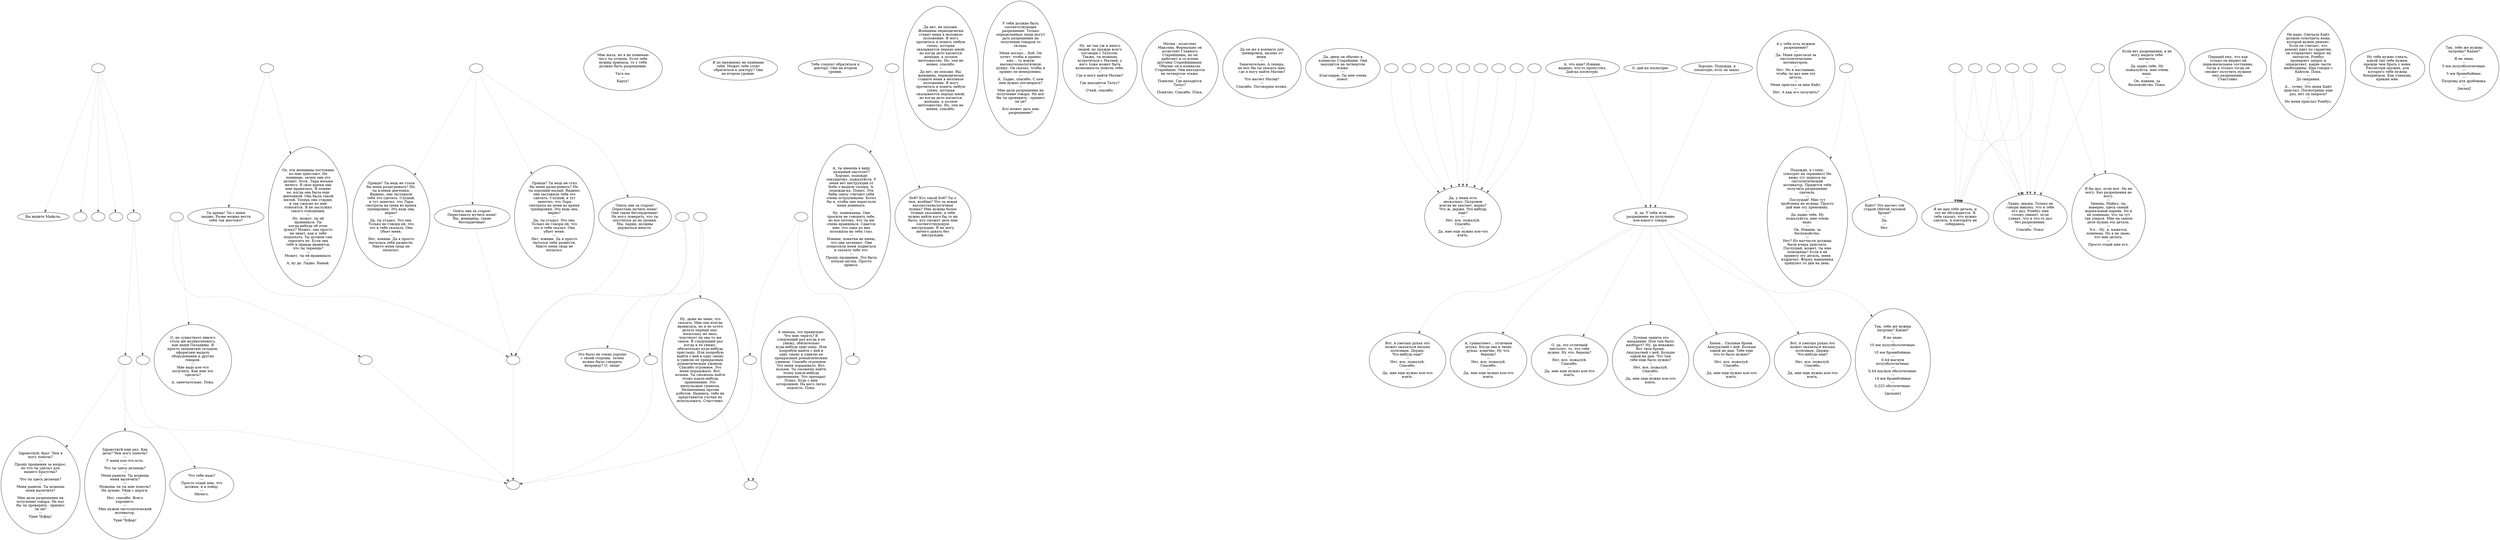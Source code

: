 digraph michael {
  "start" [style=filled       fillcolor="#FFFFFF"       color="#000000"]
  "start" -> "look_at_p_proc" [style=dotted color="#555555"]
  "start" -> "pickup_p_proc" [style=dotted color="#555555"]
  "start" -> "talk_p_proc" [style=dotted color="#555555"]
  "start" -> "critter_p_proc" [style=dotted color="#555555"]
  "start" -> "destroy_p_proc" [style=dotted color="#555555"]
  "start" [label=""]
  "goto3" [style=filled       fillcolor="#FFFFFF"       color="#000000"]
  "goto3" [label="Здравствуй, брат. Чем я\nмогу помочь?\n---\nПрошу прощения за вопрос,\nно что ты сделал для\nнашего Братства?\n---\nЧто ты здесь делаешь?\n---\nМеня ранили. Ты можешь\nменя вылечить?\n---\nМне дали разрешение на\nполучение товара. Не мог\nбы ты проверить - пришел\nли он?\n---\nУрак Чуфар!"]
  "goto3a" [style=filled       fillcolor="#FFFFFF"       color="#000000"]
  "goto3a" -> "UpReact" [style=dotted color="#555555"]
  "goto3a" -> "goto11" [style=dotted color="#555555"]
  "goto3a" [label=""]
  "goto4" [style=filled       fillcolor="#FFFFFF"       color="#000000"]
  "goto4" [label="Мне жаль, но я не понимаю\nчего ты хочешь. Если тебе\nнужны припасы, то у тебя\nдолжно быть разрешение.\n---\nТага ма.\n---\nКаруу!"]
  "goto5" [style=filled       fillcolor="#FFFFFF"       color="#000000"]
  "goto5" [label="Я по прежнему не понимаю\nтебя. Может тебе стоит\nобратиться к доктору? Она\nна втором уровне."]
  "goto10" [style=filled       fillcolor="#FFFFFF"       color="#000000"]
  "goto10" [label="Тебе следует обратиться к\nдоктору. Она на втором\nуровне."]
  "goto11" [style=filled       fillcolor="#FFFFFF"       color="#000000"]
  "goto11" [label="О, не существует никого\nстоль же великолепного,\nкак наши Паладины. Я\nпросто заправляю складом,\nоформляю выдачу\nоборудования и других\nтоваров.\n---\nМне надо кое-что\nполучить. Как мне это\nсделать?\n---\nА, замечательно. Пока."]
  "goto11a" [style=filled       fillcolor="#FFFFFF"       color="#000000"]
  "goto11a" -> "goto13" [style=dotted color="#555555"]
  "goto11a" -> "goto12" [style=dotted color="#555555"]
  "goto11a" [label=""]
  "goto12" [style=filled       fillcolor="#FFFFFF"       color="#000000"]
  "goto12" [label="Боб? Кто такой Боб? Ты о\nчем, вообще? Что за новая\nвысокотехнологичная\nпушка? Мне нужны более\nточные указания, а тебе\nнужно найти кого бы то ни\nбыло, кто сможет дать мне\nсоответствующую\nинструкцию. Я не могу\nничего давать без\nинструкции."]
  "goto13" [style=filled       fillcolor="#FFFFFF"       color="#000000"]
  "goto13" [label="А, ты имеешь в виду\nлазерный пистолет?\nХорошо, подожди\nсекундочку, пожалуйста. У\nменя нет инструкции от\nБоба о выдаче лазера. А,\nподожди-ка. Понял. Эти\nбабы снизу считают себя\nочень остроумными. Хотел\nбы я, чтобы они перестали\nменя донимать.\n---\nНу, понимаешь. Они\nпросили не говорить тебе,\nно все потому, что ты им\nочень нравишься. Сдается\nмне, что одна из них\nположила на тебя глаз.\n---\nИзвини, понятия не имею,\nчто они затевают. Они\nпопросили меня подняться\nи сказать тебе это.\n---\nПрошу прощения. Это была\nплохая шутка. Просто\nприкол."]
  "goto13a" [style=filled       fillcolor="#FFFFFF"       color="#000000"]
  "goto13a" -> "goto16" [style=dotted color="#555555"]
  "goto13a" -> "goto18" [style=dotted color="#555555"]
  "goto13a" -> "goto14" [style=dotted color="#555555"]
  "goto13a" -> "goto17" [style=dotted color="#555555"]
  "goto13a" [label=""]
  "goto13b" [style=filled       fillcolor="#FFFFFF"       color="#000000"]
  "goto13b" -> "goto22" [style=dotted color="#555555"]
  "goto13b" -> "goto15" [style=dotted color="#555555"]
  "goto13b" [label=""]
  "goto14" [style=filled       fillcolor="#FFFFFF"       color="#000000"]
  "goto14" -> "DownReact" [style=dotted color="#555555"]
  "goto14" [label="Опять они за старое!\nПерестань мучить меня!\nОни такие бессердечные!\nНе могу поверить, что ты\nопустился до их уровня.\nМы, парни, должны\nдержаться вместе."]
  "goto15" [style=filled       fillcolor="#FFFFFF"       color="#000000"]
  "goto15" -> "DownReact" [style=dotted color="#555555"]
  "goto15" [label="Ты врешь! Ты с ними\nзаодно. Разве можно вести\nсебя так жестоко?"]
  "goto16" [style=filled       fillcolor="#FFFFFF"       color="#000000"]
  "goto16" [label="Правда? Ты ведь не стал\nбы меня разыгрывать? Не,\nты хороший малый. Видимо,\nони заставили тебя это\nсделать. Слушай, я тут\nзаметил, что Лара\nсмотрела на меня во время\nтренировки. Это ведь она,\nверно?\n---\nДа, ты угадал. Это она.\nТолько не говори ей, что\nэто я тебе сказал. Она\nубьет меня.\n---\nНет, извини. Да я просто\nпытался тебя развести.\nНикто меня сюда не\nпосылал."]
  "goto16a" [style=filled       fillcolor="#FFFFFF"       color="#000000"]
  "goto16a" -> "BigUpReact" [style=dotted color="#555555"]
  "goto16a" -> "goto19" [style=dotted color="#555555"]
  "goto16a" [label=""]
  "goto16b" [style=filled       fillcolor="#FFFFFF"       color="#000000"]
  "goto16b" -> "DownReact" [style=dotted color="#555555"]
  "goto16b" -> "goto20" [style=dotted color="#555555"]
  "goto16b" [label=""]
  "goto17" [style=filled       fillcolor="#FFFFFF"       color="#000000"]
  "goto17" -> "DownReact" [style=dotted color="#555555"]
  "goto17" [label="Опять они за старое!\nПерестаньте мучить меня!\nВы, женщины, такие\nбессердечные!"]
  "goto18" [style=filled       fillcolor="#FFFFFF"       color="#000000"]
  "goto18" [label="Правда? Ты ведь не стала\nбы меня разыгрывать? Не,\nты клевая девчонка.\nВидимо, они заставили\nтебя это сделать. Слушай,\nя тут заметил, что Лара\nсмотрела на меня во время\nтренировки. Это ведь она,\nверно?\n---\nДа, ты угадал. Это она.\nТолько не говори ей, что\nэто я тебе сказала. Она\nубьет меня.\n---\nНет, извини. Да я просто\nпыталась тебя развести.\nНикто меня сюда не\nпосылал."]
  "goto19" [style=filled       fillcolor="#FFFFFF"       color="#000000"]
  "goto19" -> "TopReact" [style=dotted color="#555555"]
  "goto19" [label="Ну, даже не знаю, что\nсказать. Мне она всегда\nнравилась, но я не хотел\nделать первый шаг,\nпоскольку не знал,\nчувствует ли она то же\nсамое. В следующий раз\nкогда я ее увижу,\nобязательно куда-нибудь\nприглашу. Или попробую\nвыйти с ней в одну смену\nи удивлю ее прекрасным\nромантическим ужином.\nСпасибо огромное. Это\nменя порадовало. Вот,\nвозьми. Ты сможешь найти\nэтому какое-нибудь\nприменение. Это\nимпульсные гранаты.\nНезаменимы против\nроботов. Надеюсь, тебе не\nпредставится случая их\nиспользовать. Счастливо."]
  "goto20" [style=filled       fillcolor="#FFFFFF"       color="#000000"]
  "goto20" [label="Это было не очень хорошо\nс твоей стороны. Зачем\nнужно было говорить\nнеправду? О, люди!"]
  "goto22" [style=filled       fillcolor="#FFFFFF"       color="#000000"]
  "goto22" [label="Ох, эти женщины постоянно\nко мне пристают. Не\nпонимаю, зачем они это\nделают. Хотя, Лара весьма\nничего. В свое время она\nмне нравилась. Я помню\nее, когда она была еще\nдевчонкой. Она была такой\nмилой. Теперь она старше,\nи так ужасно ко мне\nотносится. Я не заслужил\nтакого отношения.\n---\nНу, может, ты ей\nнравишься. Ты\nкогда-нибудь об этом\nдумал? Может, она просто\nне знает, как к тебе\nподъехать. Ты должен сам\nспросить ее. Если она\nтебе и правда нравится,\nчто ты теряешь?\n---\nМожет, ты ей нравишься.\n---\nА, ну да. Ладно. Бывай."]
  "goto23" [style=filled       fillcolor="#FFFFFF"       color="#000000"]
  "goto23" -> "TopReact" [style=dotted color="#555555"]
  "goto23" [label="А знаешь, это правильно.\nЧто мне терять? В\nследующий раз когда я ее\nувижу, обязательно\nкуда-нибудь приглашу. Или\nпопробую выйти с ней в\nодну смену и удивлю ее\nпрекрасным романтическим\nужином. Спасибо огромное.\nЭто меня порадовало. Вот,\nвозьми. Ты сможешь найти\nэтому какое-нибудь\nприменение. Это препарат\nПсихо. Будь с ним\nосторожней. На него легко\nподсесть. Пока."]
  "goto24" [style=filled       fillcolor="#FFFFFF"       color="#000000"]
  "goto24" [label="Да нет, не похоже.\nЖенщины периодически\nставят меня в неловкое\nположение. Я могу\nпрочитать и понять любую\nсхему, которая\nоказывается передо мной;\nно когда дело касается\nженщин, я полное\nничтожество. Но, тем не\nменее, спасибо.\n---\nДа нет, не похоже. Вы,\nженщины, периодически\nставите меня в неловкое\nположение. Я могу\nпрочитать и понять любую\nсхему, которая\nоказывается передо мной;\nно когда дело касается\nженщин, я полное\nничтожество. Но, тем не\nменее, спасибо."]
  "goto26" [style=filled       fillcolor="#FFFFFF"       color="#000000"]
  "goto26" [label="У тебя должно быть\nсоответствующее\nразрешение. Только\nопределенные люди могут\nдать разрешение на\nполучение товаров со\nсклада.\n---\nМеня послал... Боб. Он\nхочет, чтобы я принес\nему... ту новую\nвысокотехнологичную\nпушку. Он сказал, чтобы я\nпринес ее немедленно.\n---\nА. Ладно, спасибо. С кем\nмне нужно поговорить?\n---\nМне дали разрешение на\nполучение товара. Не мог\nбы ты проверить - пришел\nли он?\n---\nКто может дать мне\nразрешение?"]
  "goto27" [style=filled       fillcolor="#FFFFFF"       color="#000000"]
  "goto27" [label="Ну, не так уж и много\nлюдей; но прежде всего\nпоговори с Талусом.\nТакже, ты можешь\nвстретиться с Матией, у\nнего тоже может быть\nвозможность помочь тебе.\n---\nГде я могу найти Матию?\n---\nГде находится Талус?\n---\nО'кей, спасибо."]
  "goto28" [style=filled       fillcolor="#FFFFFF"       color="#000000"]
  "goto28" [label="Матия - ассистент\nМаксона. Формально он\nассистент Главного\nСтарейшины, но он\nработает и со всеми\nдругими Старейшинами.\nОбычно он в комнатах\nСтарейшин. Они находятся\nна четвертом этаже.\n---\nПонятно. Где находится\nТалус?\n---\nПонятно. Спасибо. Пока."]
  "goto29" [style=filled       fillcolor="#FFFFFF"       color="#000000"]
  "goto29" [label="Да он же в комнате для\nтренировок, налево от\nменя.\n---\nЗамечательно. А теперь,\nне мог бы ты сказать мне,\nгде я могу найти Матию?\n---\nЧто насчет Матии?\n---\nСпасибо. Поговорим позже."]
  "goto30" [style=filled       fillcolor="#FFFFFF"       color="#000000"]
  "goto30" [label="Да, днем он обычно в\nкомнатах Старейшин. Они\nнаходятся на четвертом\nэтаже.\n---\nБлагодарю. Ты мне очень\nпомог."]
  "goto38" [style=filled       fillcolor="#FFFFFF"       color="#000000"]
  "goto38" [label="Да, у меня есть\nнесколько. Патронов\nвсегда не хватает, верно?\nЧто ж, держи. Что-нибудь\nеще?\n---\nНет, все, пожалуй.\nСпасибо.\n---\nДа, мне еще нужно кое-что\nвзять."]
  "goto43" [style=filled       fillcolor="#FFFFFF"       color="#000000"]
  "goto43" -> "goto49" [style=dotted color="#555555"]
  "goto43" [label="А, что еще? Извини,\nвидимо, что-то пропустил.\nДай-ка посмотрю."]
  "goto44a" [style=filled       fillcolor="#FFFFFF"       color="#000000"]
  "goto44a" -> "goto38" [style=dotted color="#555555"]
  "goto44a" [label=""]
  "goto44b" [style=filled       fillcolor="#FFFFFF"       color="#000000"]
  "goto44b" -> "goto38" [style=dotted color="#555555"]
  "goto44b" [label=""]
  "goto44c" [style=filled       fillcolor="#FFFFFF"       color="#000000"]
  "goto44c" -> "goto38" [style=dotted color="#555555"]
  "goto44c" [label=""]
  "goto44d" [style=filled       fillcolor="#FFFFFF"       color="#000000"]
  "goto44d" -> "goto38" [style=dotted color="#555555"]
  "goto44d" [label=""]
  "goto44e" [style=filled       fillcolor="#FFFFFF"       color="#000000"]
  "goto44e" -> "goto38" [style=dotted color="#555555"]
  "goto44e" [label=""]
  "goto44f" [style=filled       fillcolor="#FFFFFF"       color="#000000"]
  "goto44f" -> "goto38" [style=dotted color="#555555"]
  "goto44f" [label=""]
  "goto44g" [style=filled       fillcolor="#FFFFFF"       color="#000000"]
  "goto44g" -> "goto38" [style=dotted color="#555555"]
  "goto44g" [label=""]
  "goto44h" [style=filled       fillcolor="#FFFFFF"       color="#000000"]
  "goto44h" -> "goto38" [style=dotted color="#555555"]
  "goto44h" [label=""]
  "goto44i" [style=filled       fillcolor="#FFFFFF"       color="#000000"]
  "goto44i" -> "goto38" [style=dotted color="#555555"]
  "goto44i" [label=""]
  "goto47" [style=filled       fillcolor="#FFFFFF"       color="#000000"]
  "goto47" [label="Здравствуй еще раз. Как\nдела? Чем могу помочь?\n---\nУ меня кое-что есть.\n---\nЧто ты здесь делаешь?\n---\nМеня ранили. Ты можешь\nменя вылечить?\n---\nМожешь ли ты мне помочь?\nНе думаю. Уйди с дороги.\n---\nНет, спасибо. Всего\nхорошего.\n---\nМне нужен систолитический\nмотиватор.\n---\nУрак Чуфар!"]
  "goto47a" [style=filled       fillcolor="#FFFFFF"       color="#000000"]
  "goto47a" -> "BigDownReact" [style=dotted color="#555555"]
  "goto47a" -> "gotoend" [style=dotted color="#555555"]
  "goto47a" [label=""]
  "goto48" [style=filled       fillcolor="#FFFFFF"       color="#000000"]
  "goto48" -> "goto49" [style=dotted color="#555555"]
  "goto48" [label="О, дай-ка посмотрю."]
  "goto49" [style=filled       fillcolor="#FFFFFF"       color="#000000"]
  "goto49" -> "goto146a" [style=dotted color="#555555"]
  "goto49" -> "goto146b" [style=dotted color="#555555"]
  "goto49" -> "goto147" [style=dotted color="#555555"]
  "goto49" -> "goto148" [style=dotted color="#555555"]
  "goto49" -> "goto149" [style=dotted color="#555555"]
  "goto49" -> "goto150" [style=dotted color="#555555"]
  "goto49" -> "goto144" [style=dotted color="#555555"]
  "goto49" [label="А, да. У тебя есть\nразрешение на получение\nкое-какого товара."]
  "goto60" [style=filled       fillcolor="#FFFFFF"       color="#000000"]
  "goto60" [label="Что тебе надо?\n---\nПросто отдай мне, что\nдолжен, и я пойду.\n---\nНичего."]
  "goto61" [style=filled       fillcolor="#FFFFFF"       color="#000000"]
  "goto61" -> "goto49" [style=dotted color="#555555"]
  "goto61" [label="Хорошо. Подожди, я\nпосмотрю, есть ли заказ."]
  "goto72" [style=filled       fillcolor="#FFFFFF"       color="#000000"]
  "goto72" [label="А у тебя есть нужное\nразрешение?\n---\nДа. Меня прислали за\nсистолитическим\nмотиватором.\n---\nНет. Но я настаиваю,\nчтобы ты дал мне эту\nдеталь.\n---\nМеня прислал за ним Кайл.\n---\nНет. А как его получить?"]
  "goto73" [style=filled       fillcolor="#FFFFFF"       color="#000000"]
  "goto73" [label="Подожди, я гляну.\n(смотрит на терминал) Не\nвижу тут запроса на\nсистолитический\nмотиватор. Придется тебе\nполучить разрешение\nсначала.\n---\nПослушай! Мне тут\nпроблемы не нужны. Просто\nдай мне эту хреновину.\n---\nДа ладно тебе. Ну\nпожалуйста, мне очень\nнадо.\n---\nОк. Извини, за\nбеспокойство.\n---\nНет? Из матчасти должны\nбыли вчера прислать.\nПослушай, может, ты мне\nпоможешь? Если я не\nпринесу эту деталь, меня\nвздрючат. Форму наверняка\nпришлют со дня на день."]
  "goto73a" [style=filled       fillcolor="#FFFFFF"       color="#000000"]
  "goto73a" -> "goto74" [style=dotted color="#555555"]
  "goto73a" -> "goto80" [style=dotted color="#555555"]
  "goto73a" [label=""]
  "goto73b" [style=filled       fillcolor="#FFFFFF"       color="#000000"]
  "goto73b" -> "goto74" [style=dotted color="#555555"]
  "goto73b" -> "goto80" [style=dotted color="#555555"]
  "goto73b" [label=""]
  "goto73c" [style=filled       fillcolor="#FFFFFF"       color="#000000"]
  "goto73c" -> "goto74" [style=dotted color="#555555"]
  "goto73c" -> "goto75" [style=dotted color="#555555"]
  "goto73c" [label=""]
  "goto74" [style=filled       fillcolor="#FFFFFF"       color="#000000"]
  "goto74" [label="Ладно, держи. Только не\nговори никому, что я тебе\nего дал. Ромбус мне\nголову снимет, если\nузнает, что я что-то дал\nбез разрешения.\n---\nСпасибо. Пока!"]
  "goto75" [style=filled       fillcolor="#FFFFFF"       color="#000000"]
  "goto75" [label="Я бы дал, если мог. Но не\nмогу. Без разрешения не\nмогу.\n---\nЗнаешь, Майкл, ты,\nнаверно, здесь самый\nнормальный парень. Но я\nне понимаю, что ты тут\nтак уперся. Мне на самом\nделе нужна эта деталь.\n---\nЭ-э... Ну, я, кажется,\nпонимаю. Но я не знаю,\nчто мне делать.\n---\nПросто отдай мне его."]
  "goto75a" [style=filled       fillcolor="#FFFFFF"       color="#000000"]
  "goto75a" -> "goto74" [style=dotted color="#555555"]
  "goto75a" -> "goto80" [style=dotted color="#555555"]
  "goto75a" [label=""]
  "goto75b" [style=filled       fillcolor="#FFFFFF"       color="#000000"]
  "goto75b" -> "goto74" [style=dotted color="#555555"]
  "goto75b" -> "goto80" [style=dotted color="#555555"]
  "goto75b" [label=""]
  "goto75c" [style=filled       fillcolor="#FFFFFF"       color="#000000"]
  "goto75c" -> "goto74" [style=dotted color="#555555"]
  "goto75c" -> "goto80" [style=dotted color="#555555"]
  "goto75c" [label=""]
  "goto76" [style=filled       fillcolor="#FFFFFF"       color="#000000"]
  "goto76" [label="Если нет разрешения, я не\nмогу выдать тебе\nзапчасти.\n---\nДа ладно тебе. Ну\nпожалуйста, мне очень\nнадо.\n---\nОк, извини, за\nбеспокойство. Пока."]
  "goto76a" [style=filled       fillcolor="#FFFFFF"       color="#000000"]
  "goto76a" -> "goto74" [style=dotted color="#555555"]
  "goto76a" -> "goto75" [style=dotted color="#555555"]
  "goto76a" [label=""]
  "goto77" [style=filled       fillcolor="#FFFFFF"       color="#000000"]
  "goto77" [label="Кайл? Это насчет той\nстарой убитой силовой\nброни?\n---\nДа.\n---\nНет."]
  "goto78" [style=filled       fillcolor="#FFFFFF"       color="#000000"]
  "goto78" [label="Передай ему, что как\nтолько он вернет ей\nпервоначальное состояние,\nтогда и только тогда он\nсможет получить нужное\nему разрешение.\nСчастливо."]
  "goto79" [style=filled       fillcolor="#FFFFFF"       color="#000000"]
  "goto79" [label="Не надо. Сначала Кайл\nдолжен осмотреть вещь,\nкоторой нужен ремонт.\nЕсли он считает, что\nремонт идет по гарантии,\nон отправляет запрос на\nзапчасти. Ромбус\nпроверяет запрос и\nопределяет, какие части\nнеобходимы. Иди говори с\nКайлом. Пока.\n---\nДо свидания.\n---\nА... точно. Это меня Кайл\nприслал. Посмотришь еще\nраз, нет ли запроса?\n---\nНо меня прислал Ромбус."]
  "goto79a" [style=filled       fillcolor="#FFFFFF"       color="#000000"]
  "goto79a" -> "goto73" [style=dotted color="#555555"]
  "goto79a" -> "goto77" [style=dotted color="#555555"]
  "goto79a" [label=""]
  "goto80" [style=filled       fillcolor="#FFFFFF"       color="#000000"]
  "goto80" [label="Я не дам тебе деталь, и\nэто не обсуждается. Я\nтебе сказал, что нужно\nсделать, и повторять не\nсобираюсь."]
  "goto144" [style=filled       fillcolor="#FFFFFF"       color="#000000"]
  "goto144" [label="Так, тебе же нужны\nпатроны? Какие?\n---\nЯ не знаю.\n---\n10 мм полуоболочечные.\n---\n10 мм бронебойные.\n---\n0,44 магнум\nполуоболочечные.\n---\n0,44 магнум оболочечные.\n---\n14 мм бронебойные\n---\n0,223 оболочечные.\n---\n[дальше]"]
  "goto145" [style=filled       fillcolor="#FFFFFF"       color="#000000"]
  "goto145" [label="Ну тебе нужно узнать,\nкакой тип тебе нужен,\nпрежде чем брать у меня.\nРассмотри оружие, для\nкоторого тебе нужны\nбоеприпасы. Как узнаешь,\nкрикни мне."]
  "goto146a" [style=filled       fillcolor="#FFFFFF"       color="#000000"]
  "goto146a" [label="Вот, в умелых руках это\nможет оказаться весьма\nполезным. Держи.\nЧто-нибудь еще?\n---\nНет, все, пожалуй.\nСпасибо.\n---\nДа, мне еще нужно кое-что\nвзять."]
  "goto146b" [style=filled       fillcolor="#FFFFFF"       color="#000000"]
  "goto146b" [label="А, гранатомет... отличная\nштука. Когда она в твоих\nруках, конечно. Ну что,\nберешь?\n---\nНет, все, пожалуй.\nСпасибо.\n---\nДа, мне еще нужно кое-что\nвзять."]
  "goto147" [style=filled       fillcolor="#FFFFFF"       color="#000000"]
  "goto147" [label="О, да, это отличный\nпистолет, то, что тебе\nнужно. Ну что, берешь?\n---\nНет, все, пожалуй.\nСпасибо.\n---\nДа, мне еще нужно кое-что\nвзять."]
  "goto148" [style=filled       fillcolor="#FFFFFF"       color="#000000"]
  "goto148" [label="Лучшая защита это\nнападение. Или там было\nнаоборот? Ну, да неважно.\nВот твоя броня.\nАккуратней с ней. Больше\nодной не дам. Что там\nтебе еще было нужно?\n---\nНет, все, пожалуй.\nСпасибо.\n---\nДа, мне еще нужно кое-что\nвзять."]
  "goto149" [style=filled       fillcolor="#FFFFFF"       color="#000000"]
  "goto149" [label="Хммм... Силовая броня.\nАккуратней с ней. Больше\nодной не дам. Тебе еще\nчто-то было нужно?\n---\nНет, все, пожалуй.\nСпасибо.\n---\nДа, мне еще нужно кое-что\nвзять."]
  "goto150" [style=filled       fillcolor="#FFFFFF"       color="#000000"]
  "goto150" [label="Вот, в умелых руках это\nможет оказаться весьма\nполезным. Держи.\nЧто-нибудь еще?\n---\nНет, все, пожалуй.\nСпасибо.\n---\nДа, мне еще нужно кое-что\nвзять."]
  "do_dialogue" [style=filled       fillcolor="#FFFFFF"       color="#000000"]
  "do_dialogue" -> "goto60" [style=dotted color="#555555"]
  "do_dialogue" -> "goto47" [style=dotted color="#555555"]
  "do_dialogue" -> "goto3" [style=dotted color="#555555"]
  "do_dialogue" [label=""]
  "gotoend" [style=filled       fillcolor="#FFFFFF"       color="#000000"]
  "gotoend" [label=""]
  "critter_p_proc" [style=filled       fillcolor="#FFFFFF"       color="#000000"]
  "critter_p_proc" [label=""]
  "pickup_p_proc" [style=filled       fillcolor="#FFFFFF"       color="#000000"]
  "pickup_p_proc" [label=""]
  "talk_p_proc" [style=filled       fillcolor="#FFFFFF"       color="#000000"]
  "talk_p_proc" -> "get_reaction" [style=dotted color="#555555"]
  "talk_p_proc" -> "do_dialogue" [style=dotted color="#555555"]
  "talk_p_proc" [label=""]
  "destroy_p_proc" [style=filled       fillcolor="#FFFFFF"       color="#000000"]
  "destroy_p_proc" [label=""]
  "look_at_p_proc" [style=filled       fillcolor="#FFFFFF"       color="#000000"]
  "look_at_p_proc" [label="Вы видите Майкла."]
  "goto144more" [style=filled       fillcolor="#FFFFFF"       color="#000000"]
  "goto144more" [label="Так, тебе же нужны\nпатроны? Какие?\n---\nЯ не знаю.\n---\n5 мм полуоболочечные.\n---\n5 мм бронебойные.\n---\nПатроны для дробовика.\n---\n[назад]"]
  "get_reaction" [style=filled       fillcolor="#FFFFFF"       color="#000000"]
  "get_reaction" -> "ReactToLevel" [style=dotted color="#555555"]
  "get_reaction" [label=""]
  "ReactToLevel" [style=filled       fillcolor="#FFFFFF"       color="#000000"]
  "ReactToLevel" [label=""]
  "UpReact" [style=filled       fillcolor="#FFFFFF"       color="#000000"]
  "UpReact" -> "ReactToLevel" [style=dotted color="#555555"]
  "UpReact" [label=""]
  "DownReact" [style=filled       fillcolor="#FFFFFF"       color="#000000"]
  "DownReact" -> "ReactToLevel" [style=dotted color="#555555"]
  "DownReact" [label=""]
  "TopReact" [style=filled       fillcolor="#FFFFFF"       color="#000000"]
  "TopReact" [label=""]
  "BigUpReact" [style=filled       fillcolor="#FFFFFF"       color="#000000"]
  "BigUpReact" -> "ReactToLevel" [style=dotted color="#555555"]
  "BigUpReact" [label=""]
  "BigDownReact" [style=filled       fillcolor="#FFFFFF"       color="#000000"]
  "BigDownReact" -> "ReactToLevel" [style=dotted color="#555555"]
  "BigDownReact" [label=""]
}